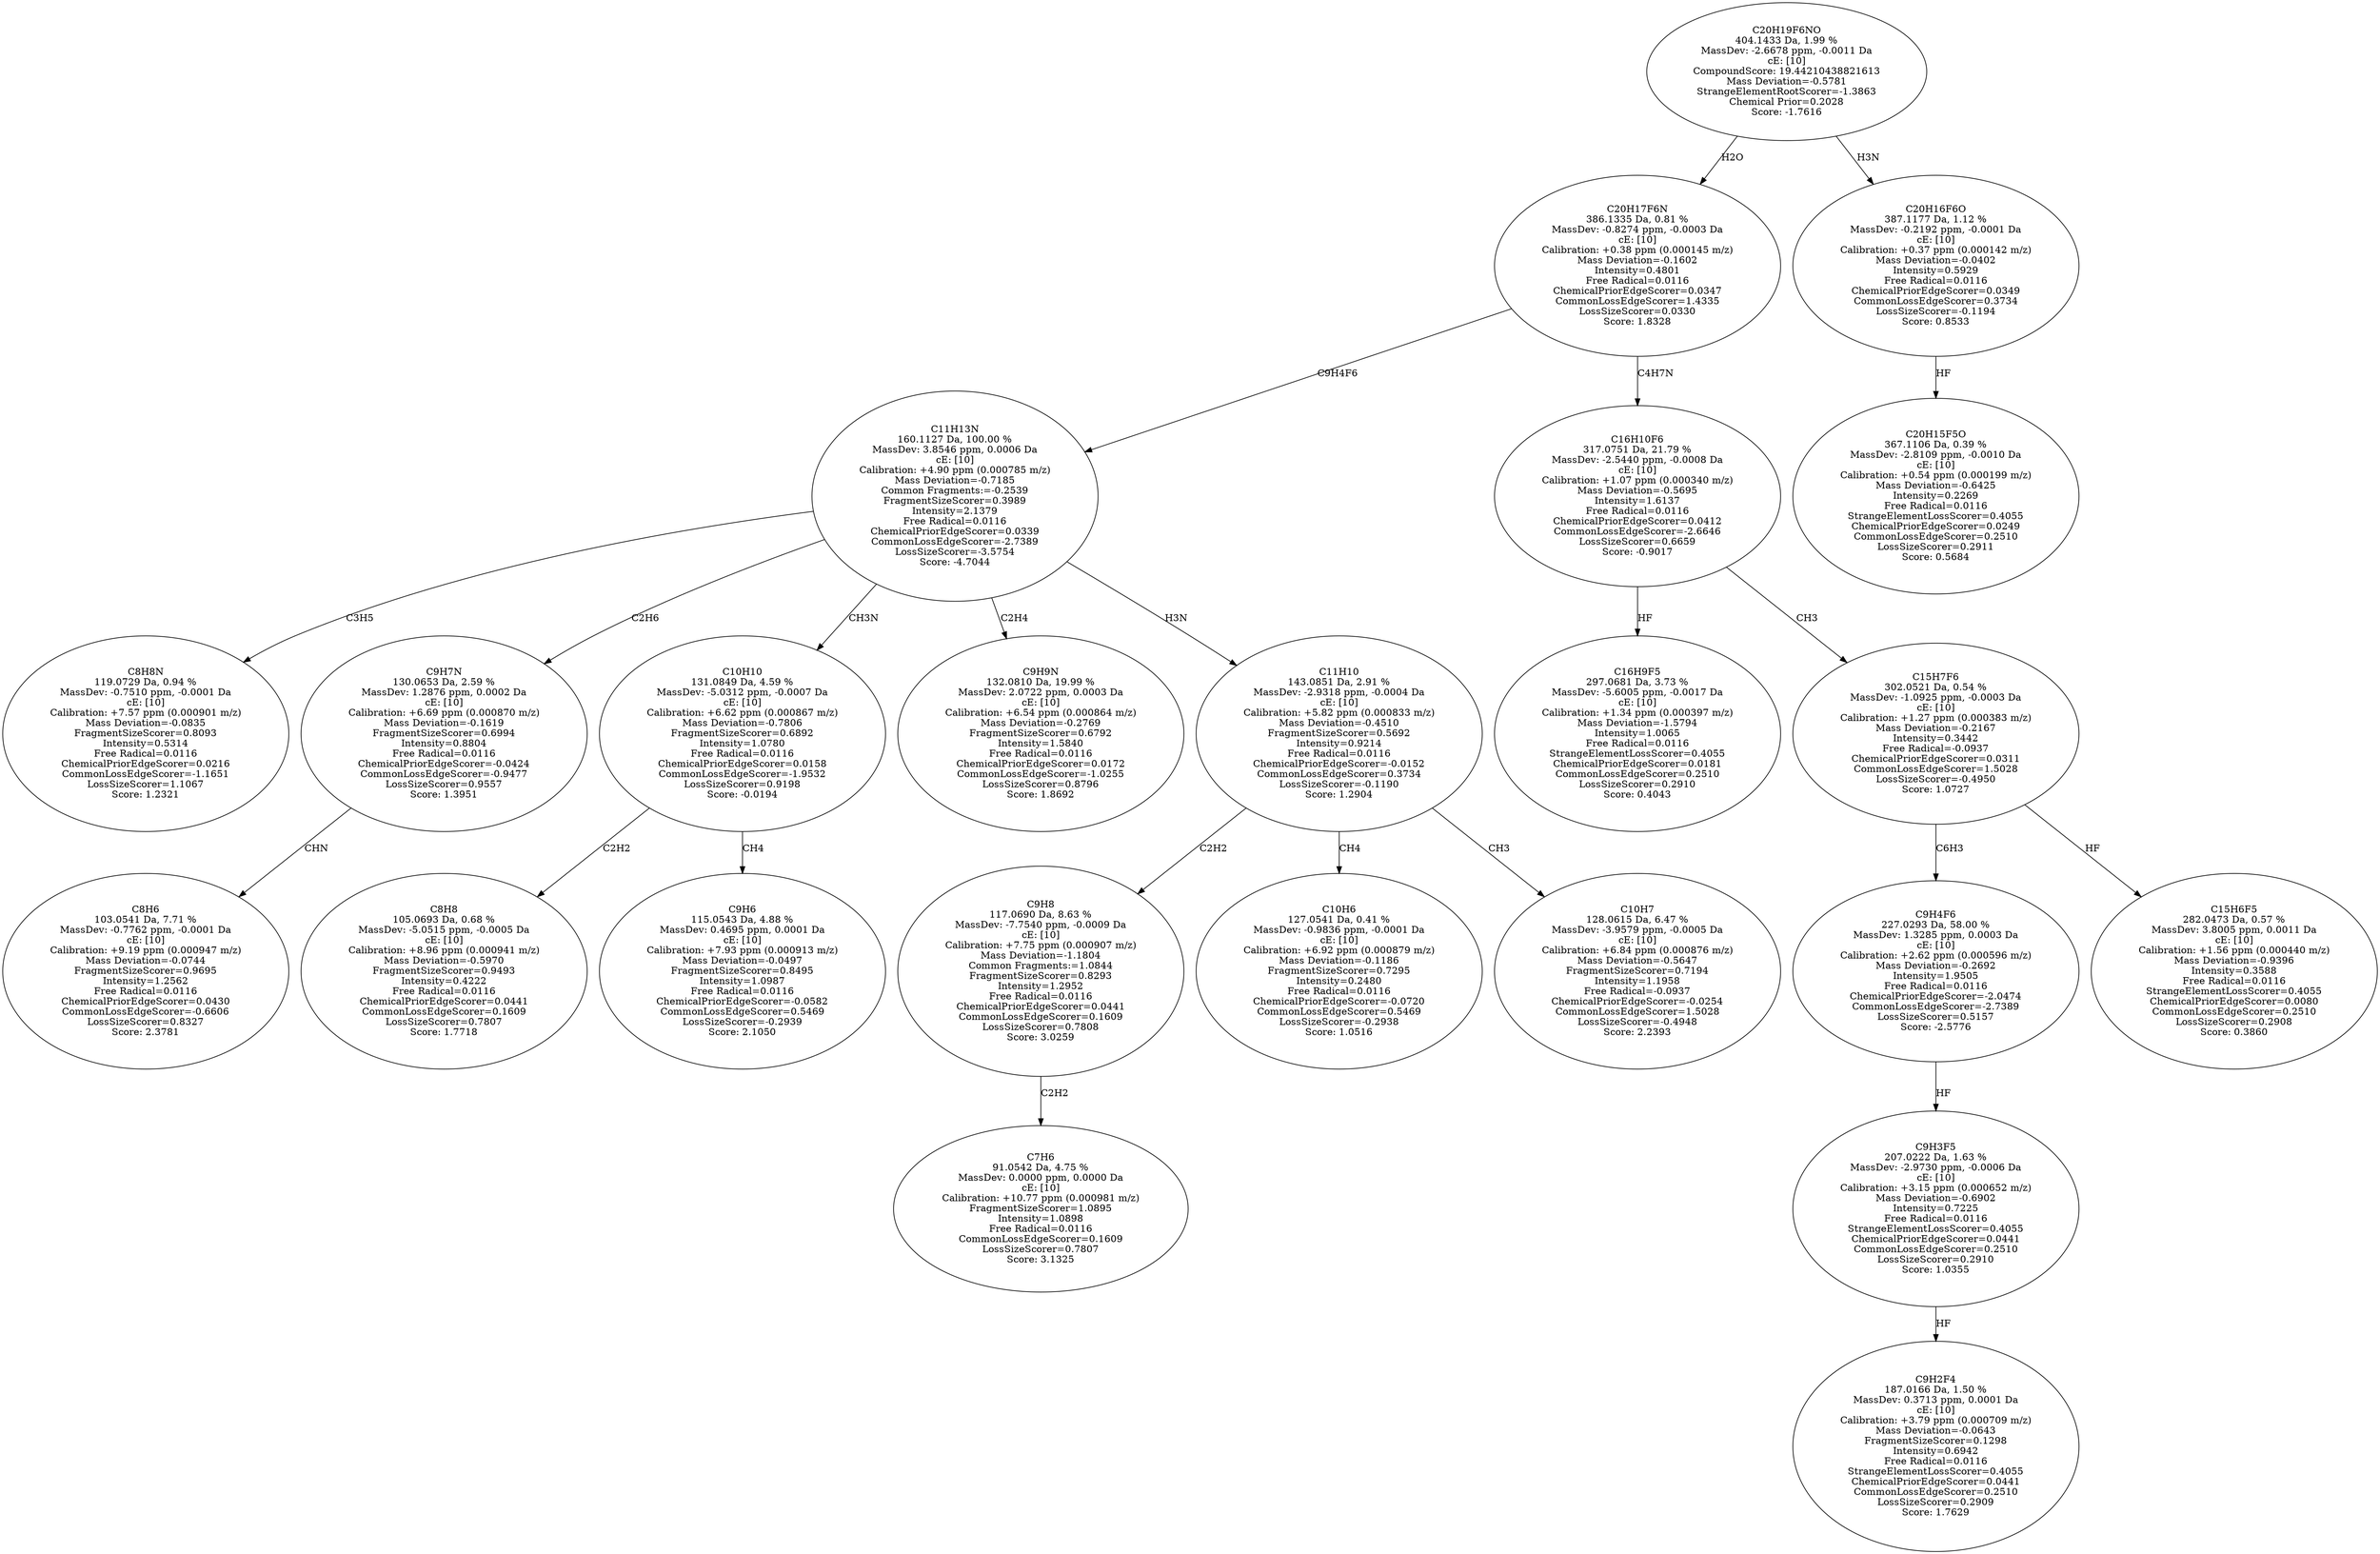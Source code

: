 strict digraph {
v1 [label="C8H8N\n119.0729 Da, 0.94 %\nMassDev: -0.7510 ppm, -0.0001 Da\ncE: [10]\nCalibration: +7.57 ppm (0.000901 m/z)\nMass Deviation=-0.0835\nFragmentSizeScorer=0.8093\nIntensity=0.5314\nFree Radical=0.0116\nChemicalPriorEdgeScorer=0.0216\nCommonLossEdgeScorer=-1.1651\nLossSizeScorer=1.1067\nScore: 1.2321"];
v2 [label="C8H6\n103.0541 Da, 7.71 %\nMassDev: -0.7762 ppm, -0.0001 Da\ncE: [10]\nCalibration: +9.19 ppm (0.000947 m/z)\nMass Deviation=-0.0744\nFragmentSizeScorer=0.9695\nIntensity=1.2562\nFree Radical=0.0116\nChemicalPriorEdgeScorer=0.0430\nCommonLossEdgeScorer=-0.6606\nLossSizeScorer=0.8327\nScore: 2.3781"];
v3 [label="C9H7N\n130.0653 Da, 2.59 %\nMassDev: 1.2876 ppm, 0.0002 Da\ncE: [10]\nCalibration: +6.69 ppm (0.000870 m/z)\nMass Deviation=-0.1619\nFragmentSizeScorer=0.6994\nIntensity=0.8804\nFree Radical=0.0116\nChemicalPriorEdgeScorer=-0.0424\nCommonLossEdgeScorer=-0.9477\nLossSizeScorer=0.9557\nScore: 1.3951"];
v4 [label="C8H8\n105.0693 Da, 0.68 %\nMassDev: -5.0515 ppm, -0.0005 Da\ncE: [10]\nCalibration: +8.96 ppm (0.000941 m/z)\nMass Deviation=-0.5970\nFragmentSizeScorer=0.9493\nIntensity=0.4222\nFree Radical=0.0116\nChemicalPriorEdgeScorer=0.0441\nCommonLossEdgeScorer=0.1609\nLossSizeScorer=0.7807\nScore: 1.7718"];
v5 [label="C9H6\n115.0543 Da, 4.88 %\nMassDev: 0.4695 ppm, 0.0001 Da\ncE: [10]\nCalibration: +7.93 ppm (0.000913 m/z)\nMass Deviation=-0.0497\nFragmentSizeScorer=0.8495\nIntensity=1.0987\nFree Radical=0.0116\nChemicalPriorEdgeScorer=-0.0582\nCommonLossEdgeScorer=0.5469\nLossSizeScorer=-0.2939\nScore: 2.1050"];
v6 [label="C10H10\n131.0849 Da, 4.59 %\nMassDev: -5.0312 ppm, -0.0007 Da\ncE: [10]\nCalibration: +6.62 ppm (0.000867 m/z)\nMass Deviation=-0.7806\nFragmentSizeScorer=0.6892\nIntensity=1.0780\nFree Radical=0.0116\nChemicalPriorEdgeScorer=0.0158\nCommonLossEdgeScorer=-1.9532\nLossSizeScorer=0.9198\nScore: -0.0194"];
v7 [label="C9H9N\n132.0810 Da, 19.99 %\nMassDev: 2.0722 ppm, 0.0003 Da\ncE: [10]\nCalibration: +6.54 ppm (0.000864 m/z)\nMass Deviation=-0.2769\nFragmentSizeScorer=0.6792\nIntensity=1.5840\nFree Radical=0.0116\nChemicalPriorEdgeScorer=0.0172\nCommonLossEdgeScorer=-1.0255\nLossSizeScorer=0.8796\nScore: 1.8692"];
v8 [label="C7H6\n91.0542 Da, 4.75 %\nMassDev: 0.0000 ppm, 0.0000 Da\ncE: [10]\nCalibration: +10.77 ppm (0.000981 m/z)\nFragmentSizeScorer=1.0895\nIntensity=1.0898\nFree Radical=0.0116\nCommonLossEdgeScorer=0.1609\nLossSizeScorer=0.7807\nScore: 3.1325"];
v9 [label="C9H8\n117.0690 Da, 8.63 %\nMassDev: -7.7540 ppm, -0.0009 Da\ncE: [10]\nCalibration: +7.75 ppm (0.000907 m/z)\nMass Deviation=-1.1804\nCommon Fragments:=1.0844\nFragmentSizeScorer=0.8293\nIntensity=1.2952\nFree Radical=0.0116\nChemicalPriorEdgeScorer=0.0441\nCommonLossEdgeScorer=0.1609\nLossSizeScorer=0.7808\nScore: 3.0259"];
v10 [label="C10H6\n127.0541 Da, 0.41 %\nMassDev: -0.9836 ppm, -0.0001 Da\ncE: [10]\nCalibration: +6.92 ppm (0.000879 m/z)\nMass Deviation=-0.1186\nFragmentSizeScorer=0.7295\nIntensity=0.2480\nFree Radical=0.0116\nChemicalPriorEdgeScorer=-0.0720\nCommonLossEdgeScorer=0.5469\nLossSizeScorer=-0.2938\nScore: 1.0516"];
v11 [label="C10H7\n128.0615 Da, 6.47 %\nMassDev: -3.9579 ppm, -0.0005 Da\ncE: [10]\nCalibration: +6.84 ppm (0.000876 m/z)\nMass Deviation=-0.5647\nFragmentSizeScorer=0.7194\nIntensity=1.1958\nFree Radical=-0.0937\nChemicalPriorEdgeScorer=-0.0254\nCommonLossEdgeScorer=1.5028\nLossSizeScorer=-0.4948\nScore: 2.2393"];
v12 [label="C11H10\n143.0851 Da, 2.91 %\nMassDev: -2.9318 ppm, -0.0004 Da\ncE: [10]\nCalibration: +5.82 ppm (0.000833 m/z)\nMass Deviation=-0.4510\nFragmentSizeScorer=0.5692\nIntensity=0.9214\nFree Radical=0.0116\nChemicalPriorEdgeScorer=-0.0152\nCommonLossEdgeScorer=0.3734\nLossSizeScorer=-0.1190\nScore: 1.2904"];
v13 [label="C11H13N\n160.1127 Da, 100.00 %\nMassDev: 3.8546 ppm, 0.0006 Da\ncE: [10]\nCalibration: +4.90 ppm (0.000785 m/z)\nMass Deviation=-0.7185\nCommon Fragments:=-0.2539\nFragmentSizeScorer=0.3989\nIntensity=2.1379\nFree Radical=0.0116\nChemicalPriorEdgeScorer=0.0339\nCommonLossEdgeScorer=-2.7389\nLossSizeScorer=-3.5754\nScore: -4.7044"];
v14 [label="C16H9F5\n297.0681 Da, 3.73 %\nMassDev: -5.6005 ppm, -0.0017 Da\ncE: [10]\nCalibration: +1.34 ppm (0.000397 m/z)\nMass Deviation=-1.5794\nIntensity=1.0065\nFree Radical=0.0116\nStrangeElementLossScorer=0.4055\nChemicalPriorEdgeScorer=0.0181\nCommonLossEdgeScorer=0.2510\nLossSizeScorer=0.2910\nScore: 0.4043"];
v15 [label="C9H2F4\n187.0166 Da, 1.50 %\nMassDev: 0.3713 ppm, 0.0001 Da\ncE: [10]\nCalibration: +3.79 ppm (0.000709 m/z)\nMass Deviation=-0.0643\nFragmentSizeScorer=0.1298\nIntensity=0.6942\nFree Radical=0.0116\nStrangeElementLossScorer=0.4055\nChemicalPriorEdgeScorer=0.0441\nCommonLossEdgeScorer=0.2510\nLossSizeScorer=0.2909\nScore: 1.7629"];
v16 [label="C9H3F5\n207.0222 Da, 1.63 %\nMassDev: -2.9730 ppm, -0.0006 Da\ncE: [10]\nCalibration: +3.15 ppm (0.000652 m/z)\nMass Deviation=-0.6902\nIntensity=0.7225\nFree Radical=0.0116\nStrangeElementLossScorer=0.4055\nChemicalPriorEdgeScorer=0.0441\nCommonLossEdgeScorer=0.2510\nLossSizeScorer=0.2910\nScore: 1.0355"];
v17 [label="C9H4F6\n227.0293 Da, 58.00 %\nMassDev: 1.3285 ppm, 0.0003 Da\ncE: [10]\nCalibration: +2.62 ppm (0.000596 m/z)\nMass Deviation=-0.2692\nIntensity=1.9505\nFree Radical=0.0116\nChemicalPriorEdgeScorer=-2.0474\nCommonLossEdgeScorer=-2.7389\nLossSizeScorer=0.5157\nScore: -2.5776"];
v18 [label="C15H6F5\n282.0473 Da, 0.57 %\nMassDev: 3.8005 ppm, 0.0011 Da\ncE: [10]\nCalibration: +1.56 ppm (0.000440 m/z)\nMass Deviation=-0.9396\nIntensity=0.3588\nFree Radical=0.0116\nStrangeElementLossScorer=0.4055\nChemicalPriorEdgeScorer=0.0080\nCommonLossEdgeScorer=0.2510\nLossSizeScorer=0.2908\nScore: 0.3860"];
v19 [label="C15H7F6\n302.0521 Da, 0.54 %\nMassDev: -1.0925 ppm, -0.0003 Da\ncE: [10]\nCalibration: +1.27 ppm (0.000383 m/z)\nMass Deviation=-0.2167\nIntensity=0.3442\nFree Radical=-0.0937\nChemicalPriorEdgeScorer=0.0311\nCommonLossEdgeScorer=1.5028\nLossSizeScorer=-0.4950\nScore: 1.0727"];
v20 [label="C16H10F6\n317.0751 Da, 21.79 %\nMassDev: -2.5440 ppm, -0.0008 Da\ncE: [10]\nCalibration: +1.07 ppm (0.000340 m/z)\nMass Deviation=-0.5695\nIntensity=1.6137\nFree Radical=0.0116\nChemicalPriorEdgeScorer=0.0412\nCommonLossEdgeScorer=-2.6646\nLossSizeScorer=0.6659\nScore: -0.9017"];
v21 [label="C20H17F6N\n386.1335 Da, 0.81 %\nMassDev: -0.8274 ppm, -0.0003 Da\ncE: [10]\nCalibration: +0.38 ppm (0.000145 m/z)\nMass Deviation=-0.1602\nIntensity=0.4801\nFree Radical=0.0116\nChemicalPriorEdgeScorer=0.0347\nCommonLossEdgeScorer=1.4335\nLossSizeScorer=0.0330\nScore: 1.8328"];
v22 [label="C20H15F5O\n367.1106 Da, 0.39 %\nMassDev: -2.8109 ppm, -0.0010 Da\ncE: [10]\nCalibration: +0.54 ppm (0.000199 m/z)\nMass Deviation=-0.6425\nIntensity=0.2269\nFree Radical=0.0116\nStrangeElementLossScorer=0.4055\nChemicalPriorEdgeScorer=0.0249\nCommonLossEdgeScorer=0.2510\nLossSizeScorer=0.2911\nScore: 0.5684"];
v23 [label="C20H16F6O\n387.1177 Da, 1.12 %\nMassDev: -0.2192 ppm, -0.0001 Da\ncE: [10]\nCalibration: +0.37 ppm (0.000142 m/z)\nMass Deviation=-0.0402\nIntensity=0.5929\nFree Radical=0.0116\nChemicalPriorEdgeScorer=0.0349\nCommonLossEdgeScorer=0.3734\nLossSizeScorer=-0.1194\nScore: 0.8533"];
v24 [label="C20H19F6NO\n404.1433 Da, 1.99 %\nMassDev: -2.6678 ppm, -0.0011 Da\ncE: [10]\nCompoundScore: 19.44210438821613\nMass Deviation=-0.5781\nStrangeElementRootScorer=-1.3863\nChemical Prior=0.2028\nScore: -1.7616"];
v13 -> v1 [label="C3H5"];
v3 -> v2 [label="CHN"];
v13 -> v3 [label="C2H6"];
v6 -> v4 [label="C2H2"];
v6 -> v5 [label="CH4"];
v13 -> v6 [label="CH3N"];
v13 -> v7 [label="C2H4"];
v9 -> v8 [label="C2H2"];
v12 -> v9 [label="C2H2"];
v12 -> v10 [label="CH4"];
v12 -> v11 [label="CH3"];
v13 -> v12 [label="H3N"];
v21 -> v13 [label="C9H4F6"];
v20 -> v14 [label="HF"];
v16 -> v15 [label="HF"];
v17 -> v16 [label="HF"];
v19 -> v17 [label="C6H3"];
v19 -> v18 [label="HF"];
v20 -> v19 [label="CH3"];
v21 -> v20 [label="C4H7N"];
v24 -> v21 [label="H2O"];
v23 -> v22 [label="HF"];
v24 -> v23 [label="H3N"];
}